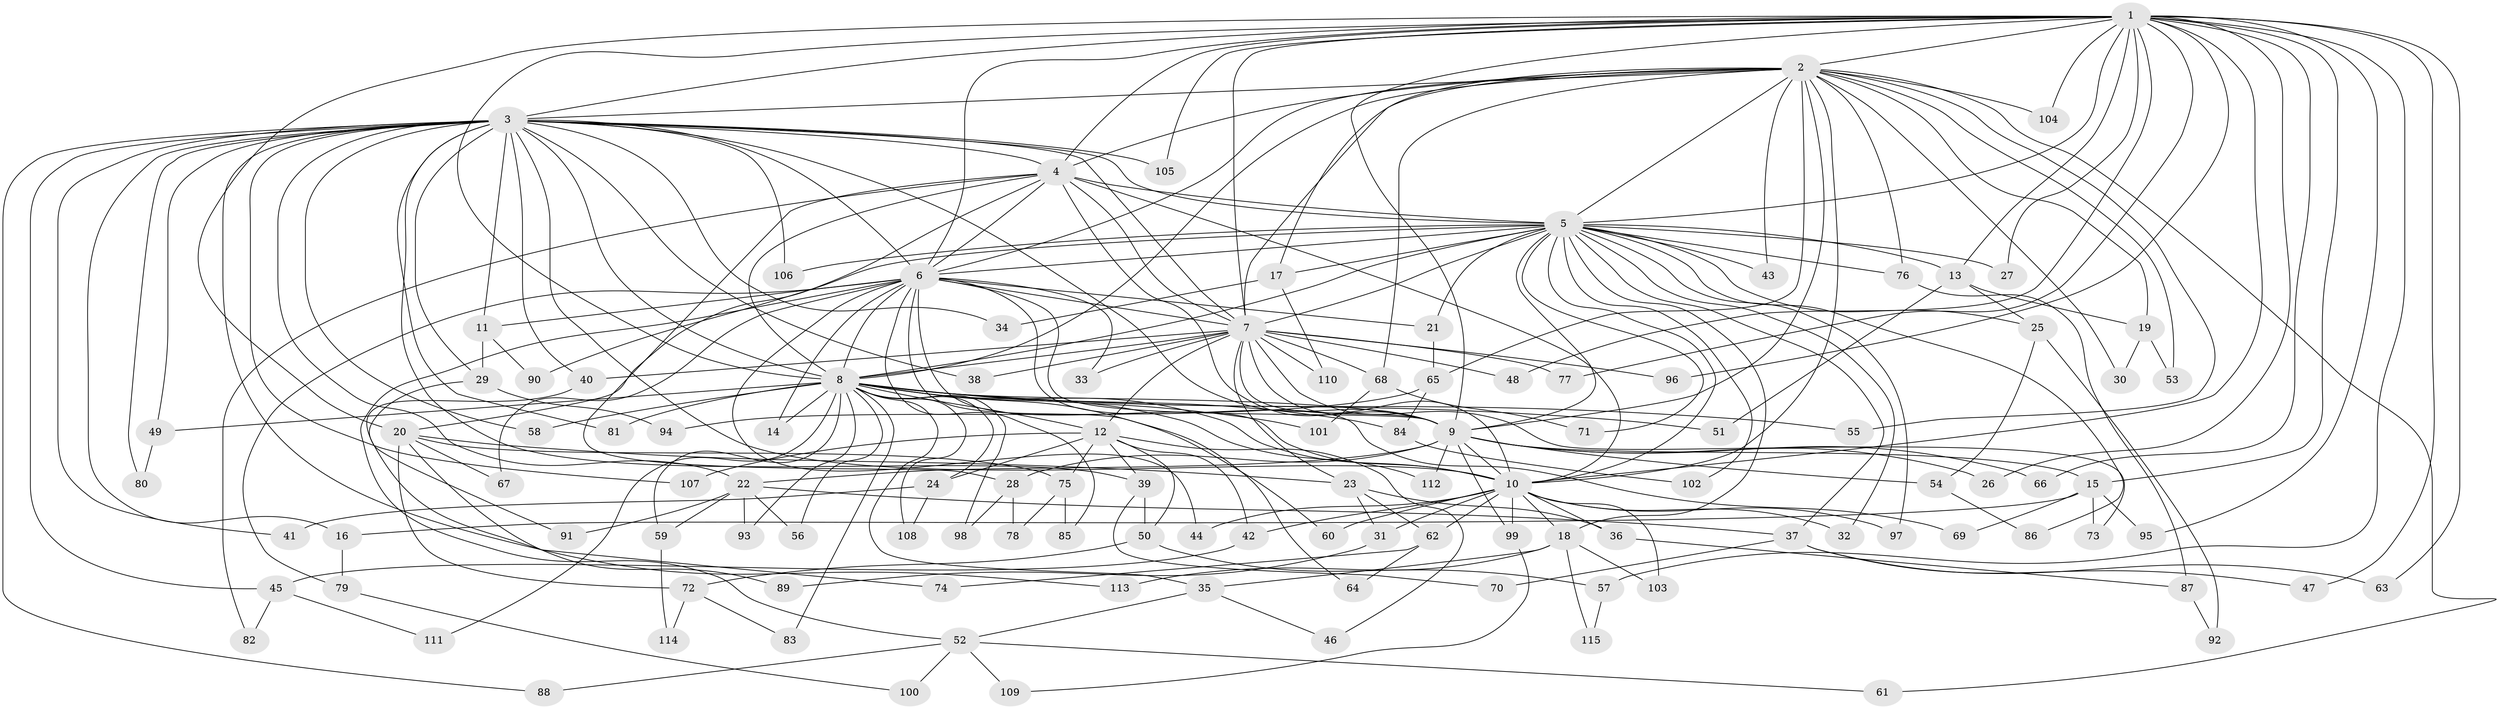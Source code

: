 // coarse degree distribution, {26: 0.011627906976744186, 16: 0.011627906976744186, 23: 0.011627906976744186, 20: 0.011627906976744186, 17: 0.011627906976744186, 35: 0.011627906976744186, 19: 0.011627906976744186, 4: 0.11627906976744186, 8: 0.011627906976744186, 6: 0.03488372093023256, 2: 0.5581395348837209, 5: 0.03488372093023256, 3: 0.10465116279069768, 9: 0.011627906976744186, 10: 0.011627906976744186, 1: 0.03488372093023256}
// Generated by graph-tools (version 1.1) at 2025/51/02/27/25 19:51:46]
// undirected, 115 vertices, 255 edges
graph export_dot {
graph [start="1"]
  node [color=gray90,style=filled];
  1;
  2;
  3;
  4;
  5;
  6;
  7;
  8;
  9;
  10;
  11;
  12;
  13;
  14;
  15;
  16;
  17;
  18;
  19;
  20;
  21;
  22;
  23;
  24;
  25;
  26;
  27;
  28;
  29;
  30;
  31;
  32;
  33;
  34;
  35;
  36;
  37;
  38;
  39;
  40;
  41;
  42;
  43;
  44;
  45;
  46;
  47;
  48;
  49;
  50;
  51;
  52;
  53;
  54;
  55;
  56;
  57;
  58;
  59;
  60;
  61;
  62;
  63;
  64;
  65;
  66;
  67;
  68;
  69;
  70;
  71;
  72;
  73;
  74;
  75;
  76;
  77;
  78;
  79;
  80;
  81;
  82;
  83;
  84;
  85;
  86;
  87;
  88;
  89;
  90;
  91;
  92;
  93;
  94;
  95;
  96;
  97;
  98;
  99;
  100;
  101;
  102;
  103;
  104;
  105;
  106;
  107;
  108;
  109;
  110;
  111;
  112;
  113;
  114;
  115;
  1 -- 2;
  1 -- 3;
  1 -- 4;
  1 -- 5;
  1 -- 6;
  1 -- 7;
  1 -- 8;
  1 -- 9;
  1 -- 10;
  1 -- 13;
  1 -- 15;
  1 -- 20;
  1 -- 26;
  1 -- 27;
  1 -- 47;
  1 -- 48;
  1 -- 57;
  1 -- 63;
  1 -- 66;
  1 -- 77;
  1 -- 95;
  1 -- 96;
  1 -- 104;
  1 -- 105;
  2 -- 3;
  2 -- 4;
  2 -- 5;
  2 -- 6;
  2 -- 7;
  2 -- 8;
  2 -- 9;
  2 -- 10;
  2 -- 17;
  2 -- 19;
  2 -- 30;
  2 -- 43;
  2 -- 53;
  2 -- 55;
  2 -- 61;
  2 -- 65;
  2 -- 68;
  2 -- 76;
  2 -- 104;
  3 -- 4;
  3 -- 5;
  3 -- 6;
  3 -- 7;
  3 -- 8;
  3 -- 9;
  3 -- 10;
  3 -- 11;
  3 -- 16;
  3 -- 22;
  3 -- 29;
  3 -- 34;
  3 -- 38;
  3 -- 39;
  3 -- 40;
  3 -- 41;
  3 -- 45;
  3 -- 49;
  3 -- 58;
  3 -- 80;
  3 -- 81;
  3 -- 88;
  3 -- 105;
  3 -- 106;
  3 -- 107;
  3 -- 113;
  4 -- 5;
  4 -- 6;
  4 -- 7;
  4 -- 8;
  4 -- 9;
  4 -- 10;
  4 -- 20;
  4 -- 28;
  4 -- 82;
  5 -- 6;
  5 -- 7;
  5 -- 8;
  5 -- 9;
  5 -- 10;
  5 -- 13;
  5 -- 17;
  5 -- 18;
  5 -- 21;
  5 -- 25;
  5 -- 27;
  5 -- 32;
  5 -- 37;
  5 -- 43;
  5 -- 71;
  5 -- 76;
  5 -- 86;
  5 -- 90;
  5 -- 97;
  5 -- 102;
  5 -- 106;
  6 -- 7;
  6 -- 8;
  6 -- 9;
  6 -- 10;
  6 -- 11;
  6 -- 14;
  6 -- 21;
  6 -- 33;
  6 -- 44;
  6 -- 52;
  6 -- 64;
  6 -- 67;
  6 -- 69;
  6 -- 79;
  6 -- 85;
  7 -- 8;
  7 -- 9;
  7 -- 10;
  7 -- 12;
  7 -- 23;
  7 -- 33;
  7 -- 38;
  7 -- 40;
  7 -- 48;
  7 -- 68;
  7 -- 73;
  7 -- 77;
  7 -- 96;
  7 -- 110;
  8 -- 9;
  8 -- 10;
  8 -- 12;
  8 -- 14;
  8 -- 24;
  8 -- 35;
  8 -- 49;
  8 -- 51;
  8 -- 55;
  8 -- 56;
  8 -- 58;
  8 -- 59;
  8 -- 60;
  8 -- 81;
  8 -- 83;
  8 -- 84;
  8 -- 93;
  8 -- 98;
  8 -- 101;
  8 -- 108;
  8 -- 111;
  8 -- 112;
  9 -- 10;
  9 -- 15;
  9 -- 22;
  9 -- 26;
  9 -- 28;
  9 -- 54;
  9 -- 66;
  9 -- 99;
  9 -- 112;
  10 -- 18;
  10 -- 31;
  10 -- 32;
  10 -- 36;
  10 -- 42;
  10 -- 44;
  10 -- 60;
  10 -- 62;
  10 -- 97;
  10 -- 99;
  10 -- 103;
  11 -- 29;
  11 -- 90;
  12 -- 24;
  12 -- 39;
  12 -- 42;
  12 -- 46;
  12 -- 50;
  12 -- 75;
  12 -- 107;
  13 -- 19;
  13 -- 25;
  13 -- 51;
  15 -- 16;
  15 -- 69;
  15 -- 73;
  15 -- 95;
  16 -- 79;
  17 -- 34;
  17 -- 110;
  18 -- 35;
  18 -- 103;
  18 -- 113;
  18 -- 115;
  19 -- 30;
  19 -- 53;
  20 -- 23;
  20 -- 67;
  20 -- 72;
  20 -- 75;
  20 -- 89;
  21 -- 65;
  22 -- 37;
  22 -- 56;
  22 -- 59;
  22 -- 91;
  22 -- 93;
  23 -- 31;
  23 -- 36;
  23 -- 62;
  24 -- 41;
  24 -- 108;
  25 -- 54;
  25 -- 92;
  28 -- 78;
  28 -- 98;
  29 -- 91;
  29 -- 94;
  31 -- 89;
  35 -- 46;
  35 -- 52;
  36 -- 87;
  37 -- 47;
  37 -- 63;
  37 -- 70;
  39 -- 50;
  39 -- 70;
  40 -- 74;
  42 -- 45;
  45 -- 82;
  45 -- 111;
  49 -- 80;
  50 -- 57;
  50 -- 72;
  52 -- 61;
  52 -- 88;
  52 -- 100;
  52 -- 109;
  54 -- 86;
  57 -- 115;
  59 -- 114;
  62 -- 64;
  62 -- 74;
  65 -- 84;
  65 -- 94;
  68 -- 71;
  68 -- 101;
  72 -- 83;
  72 -- 114;
  75 -- 78;
  75 -- 85;
  76 -- 87;
  79 -- 100;
  84 -- 102;
  87 -- 92;
  99 -- 109;
}
